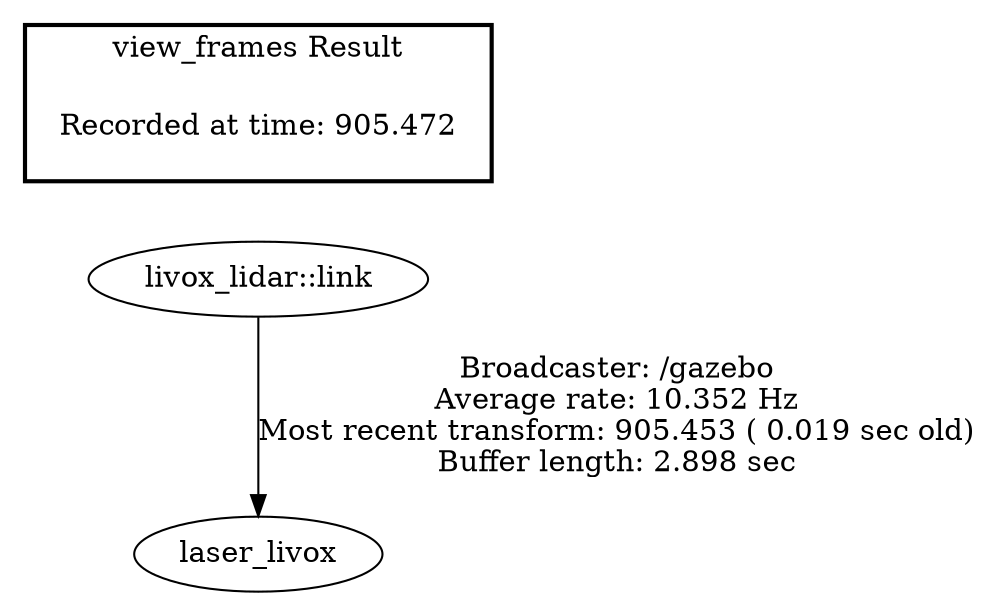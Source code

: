 digraph G {
"livox_lidar::link" -> "laser_livox"[label="Broadcaster: /gazebo\nAverage rate: 10.352 Hz\nMost recent transform: 905.453 ( 0.019 sec old)\nBuffer length: 2.898 sec\n"];
edge [style=invis];
 subgraph cluster_legend { style=bold; color=black; label ="view_frames Result";
"Recorded at time: 905.472"[ shape=plaintext ] ;
 }->"livox_lidar::link";
}